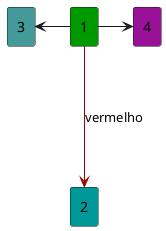 @startuml
rectangle 1 #009900
rectangle 2 #009999
rectangle 3 #449999
rectangle 4 #991199
1 ---> 2 #990000:vermelho
3 <- 1
1 -> 4

@enduml
